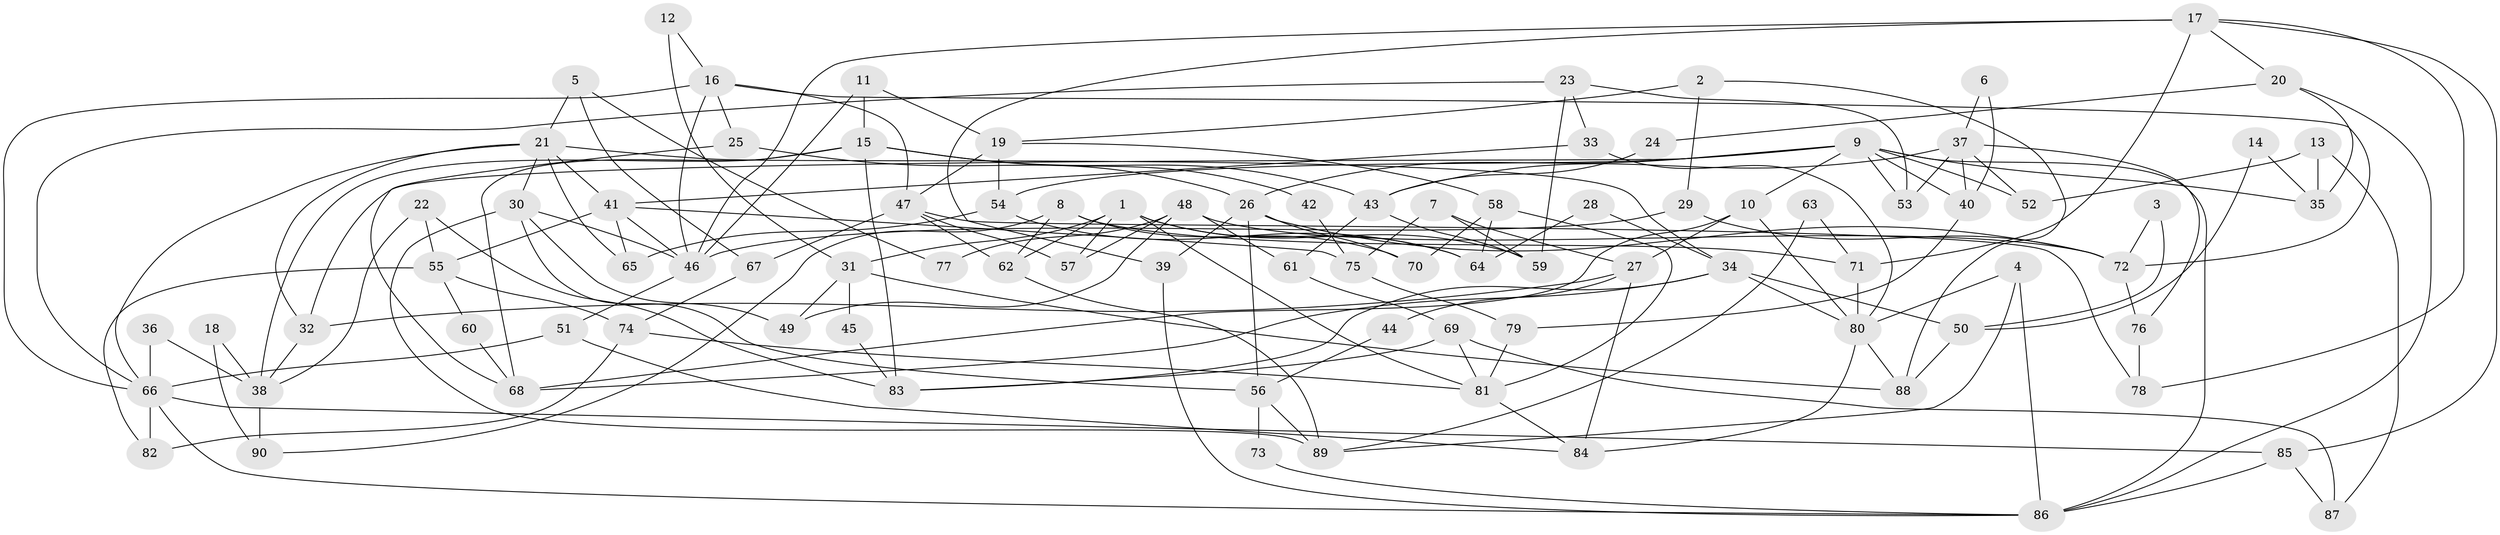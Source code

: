 // Generated by graph-tools (version 1.1) at 2025/50/03/09/25 03:50:04]
// undirected, 90 vertices, 180 edges
graph export_dot {
graph [start="1"]
  node [color=gray90,style=filled];
  1;
  2;
  3;
  4;
  5;
  6;
  7;
  8;
  9;
  10;
  11;
  12;
  13;
  14;
  15;
  16;
  17;
  18;
  19;
  20;
  21;
  22;
  23;
  24;
  25;
  26;
  27;
  28;
  29;
  30;
  31;
  32;
  33;
  34;
  35;
  36;
  37;
  38;
  39;
  40;
  41;
  42;
  43;
  44;
  45;
  46;
  47;
  48;
  49;
  50;
  51;
  52;
  53;
  54;
  55;
  56;
  57;
  58;
  59;
  60;
  61;
  62;
  63;
  64;
  65;
  66;
  67;
  68;
  69;
  70;
  71;
  72;
  73;
  74;
  75;
  76;
  77;
  78;
  79;
  80;
  81;
  82;
  83;
  84;
  85;
  86;
  87;
  88;
  89;
  90;
  1 -- 64;
  1 -- 31;
  1 -- 57;
  1 -- 59;
  1 -- 62;
  1 -- 81;
  2 -- 19;
  2 -- 29;
  2 -- 88;
  3 -- 72;
  3 -- 50;
  4 -- 80;
  4 -- 86;
  4 -- 89;
  5 -- 21;
  5 -- 67;
  5 -- 77;
  6 -- 37;
  6 -- 40;
  7 -- 27;
  7 -- 59;
  7 -- 75;
  8 -- 70;
  8 -- 71;
  8 -- 62;
  8 -- 90;
  9 -- 40;
  9 -- 10;
  9 -- 26;
  9 -- 32;
  9 -- 35;
  9 -- 52;
  9 -- 53;
  9 -- 54;
  9 -- 86;
  10 -- 27;
  10 -- 68;
  10 -- 80;
  11 -- 19;
  11 -- 46;
  11 -- 15;
  12 -- 16;
  12 -- 31;
  13 -- 52;
  13 -- 87;
  13 -- 35;
  14 -- 35;
  14 -- 50;
  15 -- 68;
  15 -- 38;
  15 -- 42;
  15 -- 43;
  15 -- 83;
  16 -- 46;
  16 -- 66;
  16 -- 25;
  16 -- 47;
  16 -- 72;
  17 -- 46;
  17 -- 39;
  17 -- 20;
  17 -- 71;
  17 -- 78;
  17 -- 85;
  18 -- 38;
  18 -- 90;
  19 -- 47;
  19 -- 54;
  19 -- 58;
  20 -- 35;
  20 -- 24;
  20 -- 86;
  21 -- 41;
  21 -- 66;
  21 -- 30;
  21 -- 32;
  21 -- 34;
  21 -- 65;
  22 -- 83;
  22 -- 38;
  22 -- 55;
  23 -- 59;
  23 -- 66;
  23 -- 33;
  23 -- 53;
  24 -- 43;
  25 -- 26;
  25 -- 68;
  26 -- 56;
  26 -- 39;
  26 -- 70;
  26 -- 72;
  27 -- 84;
  27 -- 32;
  27 -- 44;
  28 -- 34;
  28 -- 64;
  29 -- 46;
  29 -- 72;
  30 -- 89;
  30 -- 46;
  30 -- 49;
  30 -- 56;
  31 -- 49;
  31 -- 88;
  31 -- 45;
  32 -- 38;
  33 -- 41;
  33 -- 80;
  34 -- 80;
  34 -- 50;
  34 -- 68;
  34 -- 83;
  36 -- 66;
  36 -- 38;
  37 -- 76;
  37 -- 53;
  37 -- 40;
  37 -- 43;
  37 -- 52;
  38 -- 90;
  39 -- 86;
  40 -- 79;
  41 -- 55;
  41 -- 46;
  41 -- 65;
  41 -- 75;
  42 -- 75;
  43 -- 59;
  43 -- 61;
  44 -- 56;
  45 -- 83;
  46 -- 51;
  47 -- 62;
  47 -- 57;
  47 -- 67;
  47 -- 78;
  48 -- 72;
  48 -- 57;
  48 -- 49;
  48 -- 61;
  48 -- 77;
  50 -- 88;
  51 -- 84;
  51 -- 66;
  54 -- 65;
  54 -- 64;
  55 -- 82;
  55 -- 60;
  55 -- 74;
  56 -- 89;
  56 -- 73;
  58 -- 81;
  58 -- 64;
  58 -- 70;
  60 -- 68;
  61 -- 69;
  62 -- 89;
  63 -- 89;
  63 -- 71;
  66 -- 85;
  66 -- 86;
  66 -- 82;
  67 -- 74;
  69 -- 83;
  69 -- 81;
  69 -- 87;
  71 -- 80;
  72 -- 76;
  73 -- 86;
  74 -- 81;
  74 -- 82;
  75 -- 79;
  76 -- 78;
  79 -- 81;
  80 -- 84;
  80 -- 88;
  81 -- 84;
  85 -- 86;
  85 -- 87;
}
